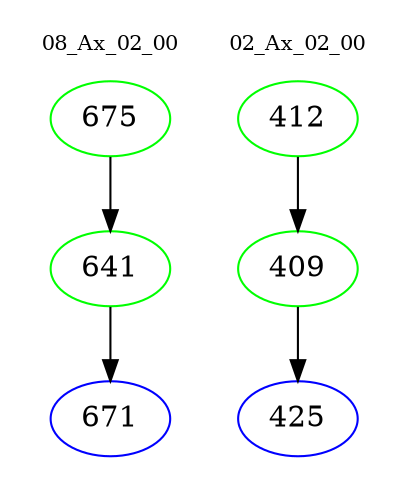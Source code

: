 digraph{
subgraph cluster_0 {
color = white
label = "08_Ax_02_00";
fontsize=10;
T0_675 [label="675", color="green"]
T0_675 -> T0_641 [color="black"]
T0_641 [label="641", color="green"]
T0_641 -> T0_671 [color="black"]
T0_671 [label="671", color="blue"]
}
subgraph cluster_1 {
color = white
label = "02_Ax_02_00";
fontsize=10;
T1_412 [label="412", color="green"]
T1_412 -> T1_409 [color="black"]
T1_409 [label="409", color="green"]
T1_409 -> T1_425 [color="black"]
T1_425 [label="425", color="blue"]
}
}
